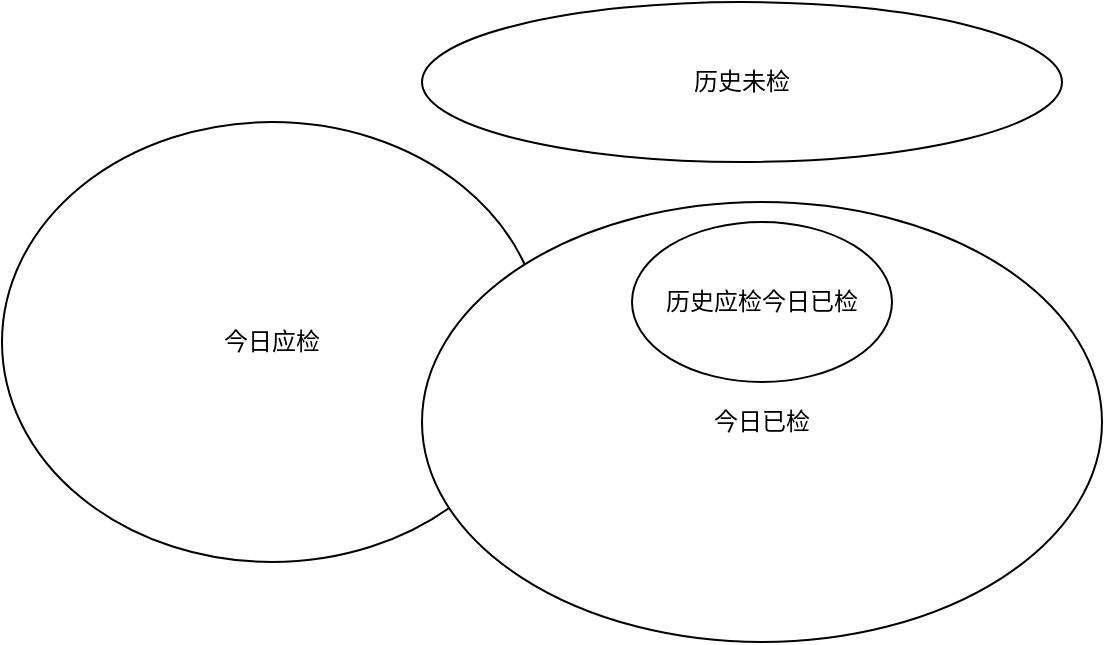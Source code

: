 <mxfile version="25.0.3">
  <diagram name="第 1 页" id="Xo8IP7oC6HBhN4AAaMqW">
    <mxGraphModel dx="1434" dy="755" grid="1" gridSize="10" guides="1" tooltips="1" connect="1" arrows="1" fold="1" page="1" pageScale="1" pageWidth="827" pageHeight="1169" math="0" shadow="0">
      <root>
        <mxCell id="0" />
        <mxCell id="1" parent="0" />
        <mxCell id="FPQ1UvC064AS9Qw-Qcx7-2" value="历史未检" style="ellipse;whiteSpace=wrap;html=1;" vertex="1" parent="1">
          <mxGeometry x="250" y="220" width="320" height="80" as="geometry" />
        </mxCell>
        <mxCell id="FPQ1UvC064AS9Qw-Qcx7-1" value="今日应检" style="ellipse;whiteSpace=wrap;html=1;" vertex="1" parent="1">
          <mxGeometry x="40" y="280" width="270" height="220" as="geometry" />
        </mxCell>
        <mxCell id="FPQ1UvC064AS9Qw-Qcx7-4" value="今日已检" style="ellipse;whiteSpace=wrap;html=1;" vertex="1" parent="1">
          <mxGeometry x="250" y="320" width="340" height="220" as="geometry" />
        </mxCell>
        <mxCell id="FPQ1UvC064AS9Qw-Qcx7-3" value="历史应检今日已检" style="ellipse;whiteSpace=wrap;html=1;" vertex="1" parent="1">
          <mxGeometry x="355" y="330" width="130" height="80" as="geometry" />
        </mxCell>
      </root>
    </mxGraphModel>
  </diagram>
</mxfile>
